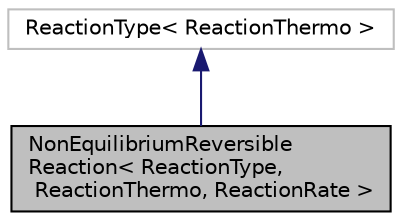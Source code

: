 digraph "NonEquilibriumReversibleReaction&lt; ReactionType, ReactionThermo, ReactionRate &gt;"
{
  bgcolor="transparent";
  edge [fontname="Helvetica",fontsize="10",labelfontname="Helvetica",labelfontsize="10"];
  node [fontname="Helvetica",fontsize="10",shape=record];
  Node0 [label="NonEquilibriumReversible\lReaction\< ReactionType,\l ReactionThermo, ReactionRate \>",height=0.2,width=0.4,color="black", fillcolor="grey75", style="filled", fontcolor="black"];
  Node1 -> Node0 [dir="back",color="midnightblue",fontsize="10",style="solid",fontname="Helvetica"];
  Node1 [label="ReactionType\< ReactionThermo \>",height=0.2,width=0.4,color="grey75"];
}
